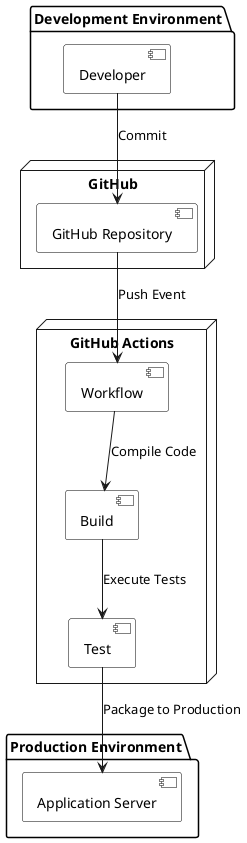 @startuml

skinparam component {
    BackgroundColor White
    BorderColor Black
}

package "Development Environment" {
    [Developer]
}

node "GitHub" {
    [GitHub Repository]
}

node "GitHub Actions" {
    [Workflow]
    [Build]
    [Test]
}

package "Production Environment" {
    [Application Server]
}

[Developer] --> [GitHub Repository] : Commit
[GitHub Repository] --> [Workflow] : Push Event
[Workflow] --> [Build] : Compile Code
[Build] --> [Test] : Execute Tests
[Test] --> [Application Server] : Package to Production

@enduml